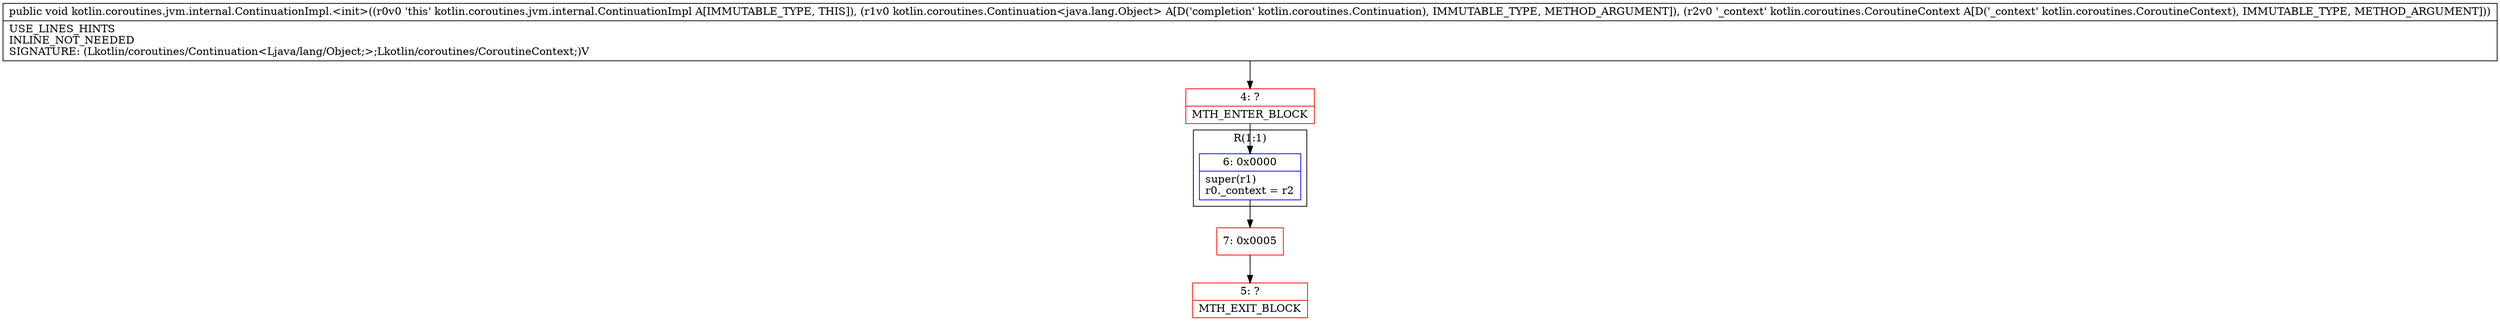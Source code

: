 digraph "CFG forkotlin.coroutines.jvm.internal.ContinuationImpl.\<init\>(Lkotlin\/coroutines\/Continuation;Lkotlin\/coroutines\/CoroutineContext;)V" {
subgraph cluster_Region_742756517 {
label = "R(1:1)";
node [shape=record,color=blue];
Node_6 [shape=record,label="{6\:\ 0x0000|super(r1)\lr0._context = r2\l}"];
}
Node_4 [shape=record,color=red,label="{4\:\ ?|MTH_ENTER_BLOCK\l}"];
Node_7 [shape=record,color=red,label="{7\:\ 0x0005}"];
Node_5 [shape=record,color=red,label="{5\:\ ?|MTH_EXIT_BLOCK\l}"];
MethodNode[shape=record,label="{public void kotlin.coroutines.jvm.internal.ContinuationImpl.\<init\>((r0v0 'this' kotlin.coroutines.jvm.internal.ContinuationImpl A[IMMUTABLE_TYPE, THIS]), (r1v0 kotlin.coroutines.Continuation\<java.lang.Object\> A[D('completion' kotlin.coroutines.Continuation), IMMUTABLE_TYPE, METHOD_ARGUMENT]), (r2v0 '_context' kotlin.coroutines.CoroutineContext A[D('_context' kotlin.coroutines.CoroutineContext), IMMUTABLE_TYPE, METHOD_ARGUMENT]))  | USE_LINES_HINTS\lINLINE_NOT_NEEDED\lSIGNATURE: (Lkotlin\/coroutines\/Continuation\<Ljava\/lang\/Object;\>;Lkotlin\/coroutines\/CoroutineContext;)V\l}"];
MethodNode -> Node_4;Node_6 -> Node_7;
Node_4 -> Node_6;
Node_7 -> Node_5;
}

